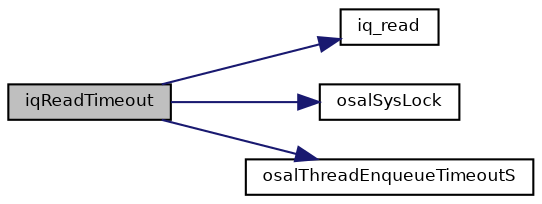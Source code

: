 digraph "iqReadTimeout"
{
  bgcolor="transparent";
  edge [fontname="Helvetica",fontsize="8",labelfontname="Helvetica",labelfontsize="8"];
  node [fontname="Helvetica",fontsize="8",shape=record];
  rankdir="LR";
  Node14 [label="iqReadTimeout",height=0.2,width=0.4,color="black", fillcolor="grey75", style="filled", fontcolor="black"];
  Node14 -> Node15 [color="midnightblue",fontsize="8",style="solid",fontname="Helvetica"];
  Node15 [label="iq_read",height=0.2,width=0.4,color="black",URL="$group___h_a_l___q_u_e_u_e_s.html#gad554ab7a3800943afc3bf8cc16adc5b4",tooltip="Non-blocking input queue read. "];
  Node14 -> Node16 [color="midnightblue",fontsize="8",style="solid",fontname="Helvetica"];
  Node16 [label="osalSysLock",height=0.2,width=0.4,color="black",URL="$group___o_s_a_l.html#ga0cb5e528b0114b4ca61c2eb65a0515fa",tooltip="Enters a critical zone from thread context. "];
  Node14 -> Node17 [color="midnightblue",fontsize="8",style="solid",fontname="Helvetica"];
  Node17 [label="osalThreadEnqueueTimeoutS",height=0.2,width=0.4,color="black",URL="$group___o_s_a_l.html#ga04971ea0e1c6201d0ea73920520d9f2b",tooltip="Enqueues the caller thread. "];
}
